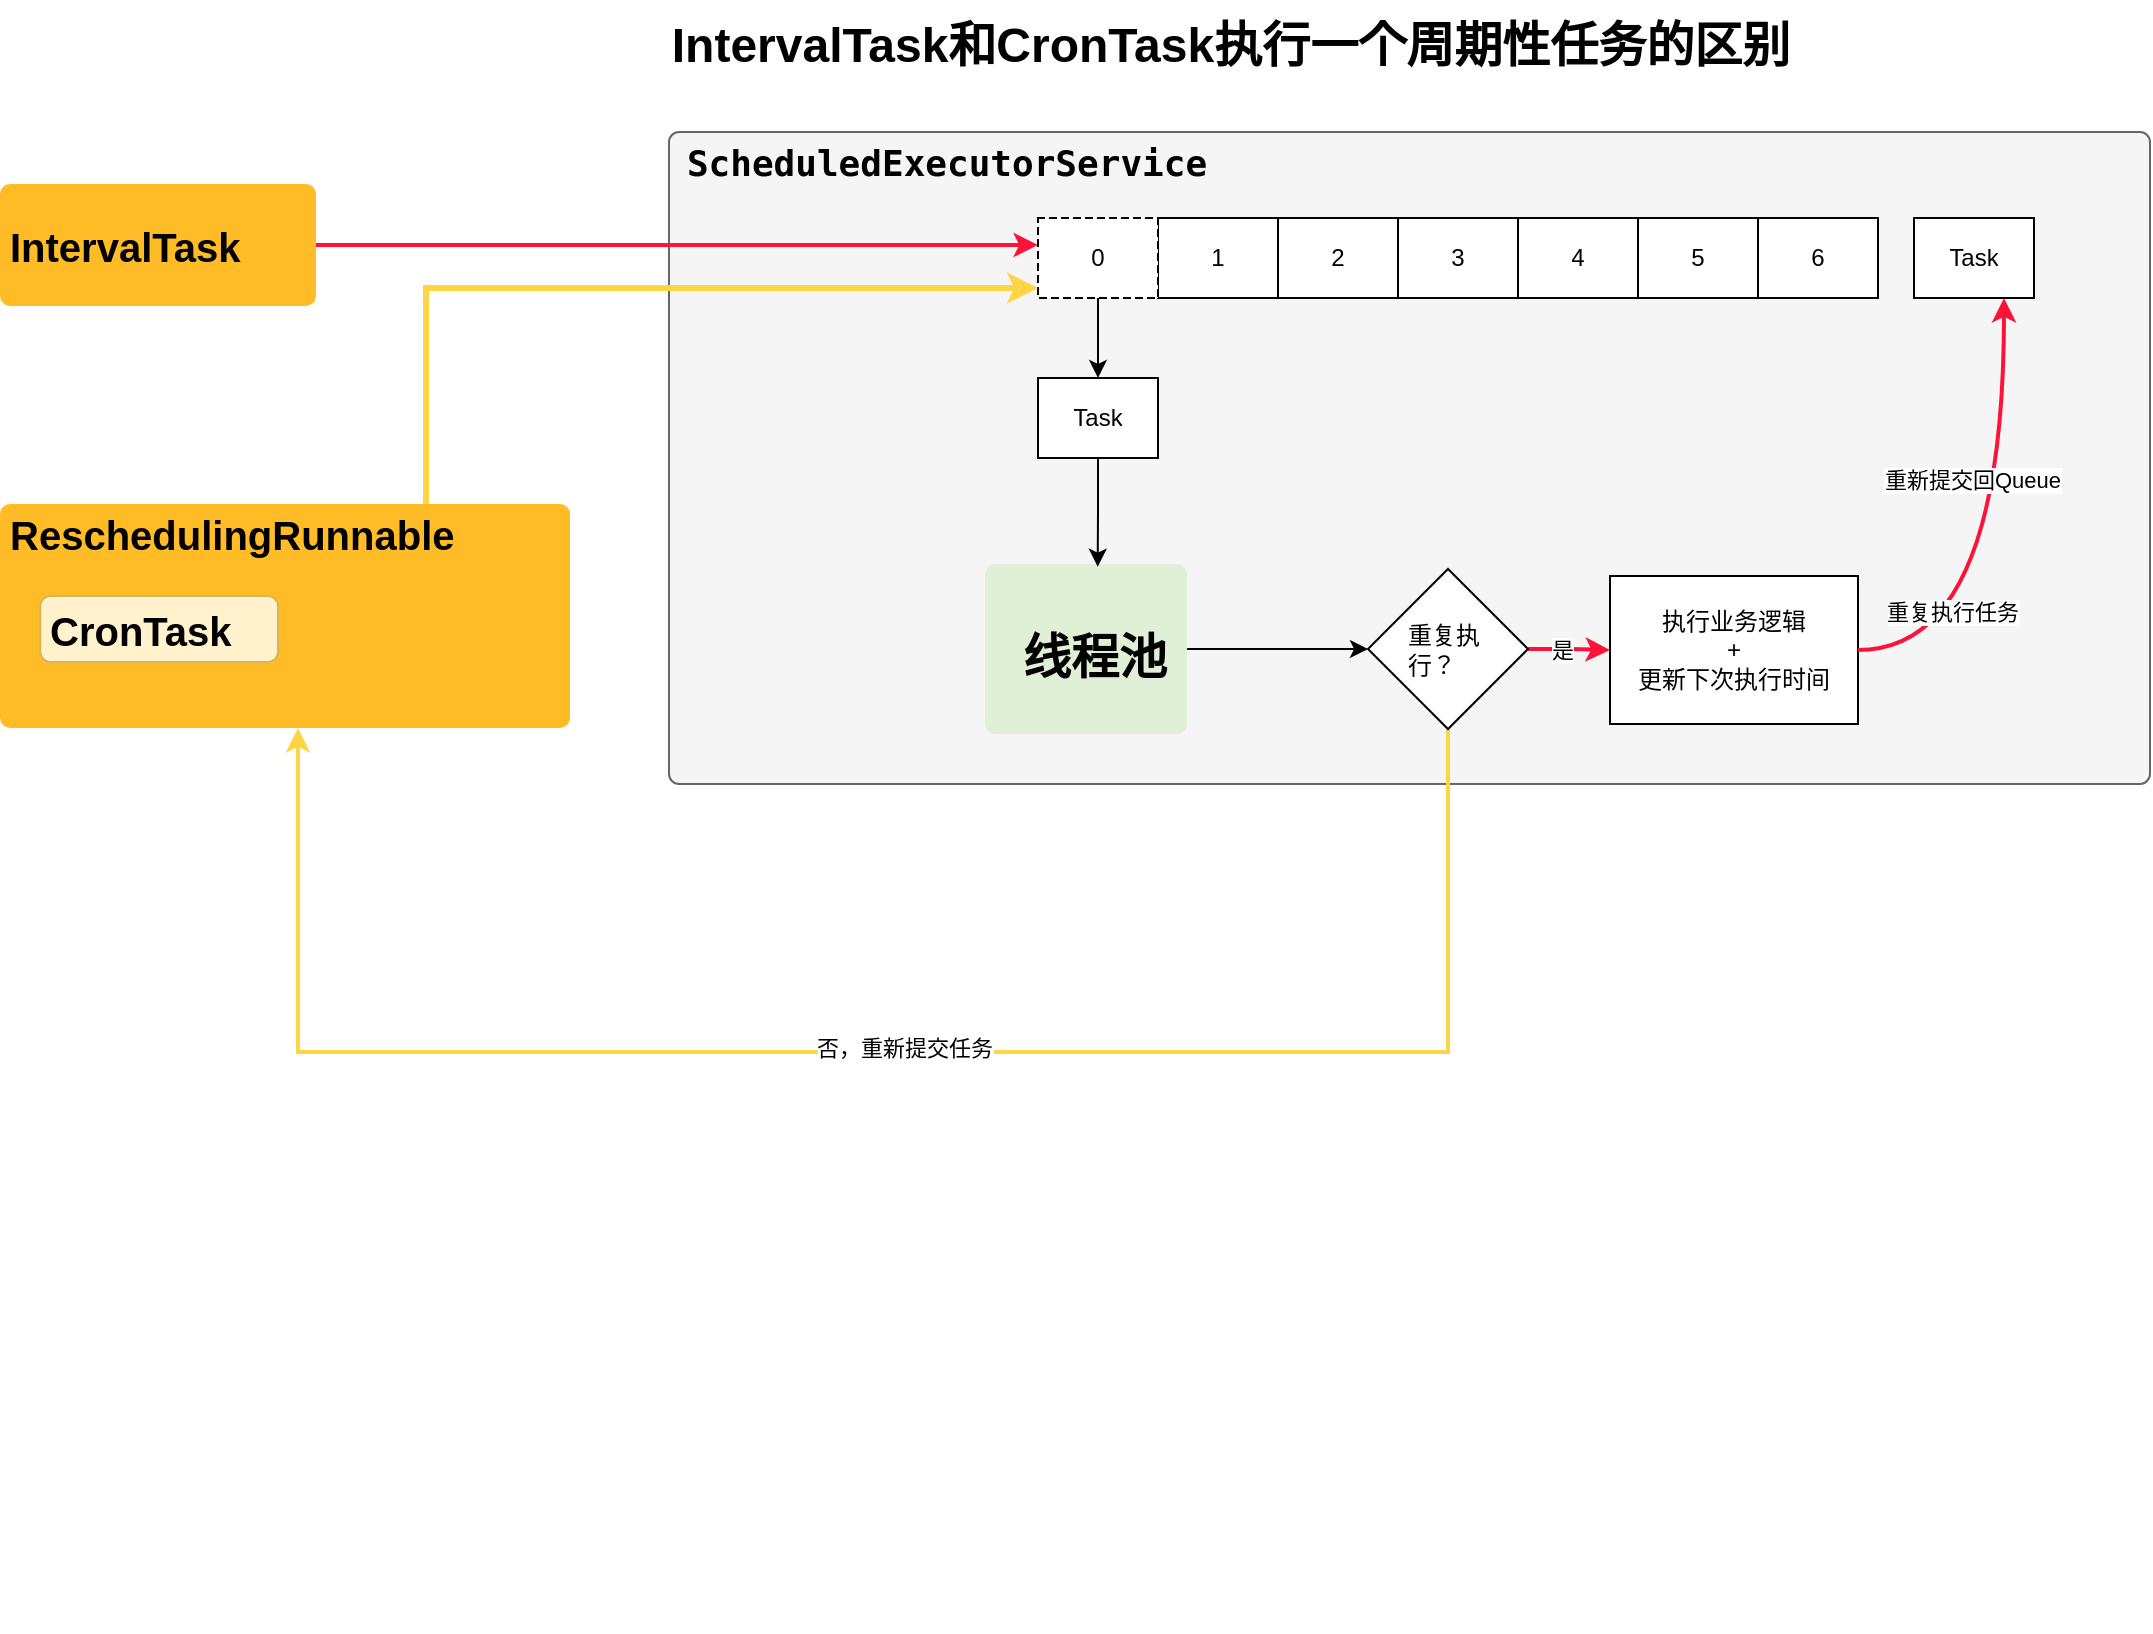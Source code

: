 <mxfile version="14.6.13" type="device"><diagram id="lseY-JlJCsXexi9266O1" name="第 1 页"><mxGraphModel dx="1186" dy="600" grid="0" gridSize="10" guides="1" tooltips="1" connect="1" arrows="1" fold="1" page="1" pageScale="1" pageWidth="1654" pageHeight="2336" math="0" shadow="0"><root><mxCell id="0"/><mxCell id="1" parent="0"/><mxCell id="8rKiFv2Lrn8OrQO-vnpK-212" value="" style="html=1;shadow=0;dashed=0;shape=mxgraph.bootstrap.rrect;rSize=5;strokeColor=#666666;strokeWidth=1;fillColor=#f5f5f5;fontColor=#333333;whiteSpace=wrap;align=left;verticalAlign=middle;spacingLeft=0;fontStyle=1;fontSize=14;spacing=5;flipH=0;" vertex="1" parent="1"><mxGeometry x="356.5" y="86" width="740.5" height="326" as="geometry"/></mxCell><mxCell id="8rKiFv2Lrn8OrQO-vnpK-39" value="IntervalTask和CronTask执行一个周期性任务的区别" style="text;strokeColor=none;fillColor=none;html=1;fontSize=24;fontStyle=1;verticalAlign=middle;align=center;" vertex="1" parent="1"><mxGeometry x="405" y="20" width="463" height="45" as="geometry"/></mxCell><mxCell id="8rKiFv2Lrn8OrQO-vnpK-223" style="edgeStyle=orthogonalEdgeStyle;rounded=0;orthogonalLoop=1;jettySize=auto;html=1;strokeWidth=2;strokeColor=#FF1239;" edge="1" parent="1" source="8rKiFv2Lrn8OrQO-vnpK-83" target="8rKiFv2Lrn8OrQO-vnpK-186"><mxGeometry relative="1" as="geometry"><Array as="points"><mxPoint x="451" y="143"/><mxPoint x="451" y="143"/></Array></mxGeometry></mxCell><mxCell id="8rKiFv2Lrn8OrQO-vnpK-83" value="&lt;span style=&quot;font-size: 20px; text-align: center;&quot;&gt;IntervalTask&lt;/span&gt;" style="html=1;shadow=0;dashed=0;shape=mxgraph.bootstrap.rrect;rSize=5;strokeColor=none;strokeWidth=1;fillColor=#FFBC26;fontColor=#000000;whiteSpace=wrap;align=left;verticalAlign=middle;spacingLeft=0;fontStyle=1;fontSize=20;spacing=5;flipH=0;" vertex="1" parent="1"><mxGeometry x="22" y="112" width="158" height="61" as="geometry"/></mxCell><mxCell id="8rKiFv2Lrn8OrQO-vnpK-124" value="&lt;pre style=&quot;background-color: #ffffff ; color: #080808 ; font-family: &amp;#34;jetbrains mono&amp;#34; , monospace ; font-size: 13.5pt&quot;&gt;&lt;br&gt;&lt;/pre&gt;" style="text;whiteSpace=wrap;html=1;" vertex="1" parent="1"><mxGeometry x="88" y="771" width="236" height="64" as="geometry"/></mxCell><mxCell id="8rKiFv2Lrn8OrQO-vnpK-127" value="" style="group;fontSize=17;" vertex="1" connectable="0" parent="1"><mxGeometry x="22" y="272" width="285" height="112" as="geometry"/></mxCell><mxCell id="8rKiFv2Lrn8OrQO-vnpK-125" value="&lt;div style=&quot;text-align: center ; font-size: 20px&quot;&gt;&lt;font style=&quot;font-size: 20px&quot;&gt;ReschedulingRunnable&lt;/font&gt;&lt;/div&gt;&lt;div style=&quot;text-align: center ; font-size: 20px&quot;&gt;&lt;span&gt;&lt;br&gt;&lt;/span&gt;&lt;/div&gt;&lt;div style=&quot;text-align: center&quot;&gt;&lt;span style=&quot;font-size: 24px&quot;&gt;&lt;br&gt;&lt;/span&gt;&lt;/div&gt;&lt;div style=&quot;text-align: center&quot;&gt;&lt;span style=&quot;font-size: 24px&quot;&gt;&lt;br&gt;&lt;/span&gt;&lt;/div&gt;" style="html=1;shadow=0;dashed=0;shape=mxgraph.bootstrap.rrect;rSize=5;strokeColor=none;strokeWidth=1;fillColor=#FFBC26;fontColor=#000000;whiteSpace=wrap;align=left;verticalAlign=middle;spacingLeft=0;fontStyle=1;fontSize=14;spacing=5;flipH=0;" vertex="1" parent="8rKiFv2Lrn8OrQO-vnpK-127"><mxGeometry width="285" height="112" as="geometry"/></mxCell><mxCell id="8rKiFv2Lrn8OrQO-vnpK-126" value="&lt;span style=&quot;text-align: center&quot;&gt;&lt;font style=&quot;font-size: 20px&quot;&gt;CronTask&lt;/font&gt;&lt;/span&gt;" style="html=1;shadow=0;dashed=0;shape=mxgraph.bootstrap.rrect;rSize=5;strokeColor=#d6b656;strokeWidth=1;fillColor=#fff2cc;whiteSpace=wrap;align=left;verticalAlign=middle;spacingLeft=0;fontStyle=1;fontSize=14;spacing=5;flipH=0;" vertex="1" parent="8rKiFv2Lrn8OrQO-vnpK-127"><mxGeometry x="20.15" y="46.03" width="118.85" height="32.97" as="geometry"/></mxCell><mxCell id="8rKiFv2Lrn8OrQO-vnpK-217" value="" style="edgeStyle=orthogonalEdgeStyle;rounded=0;orthogonalLoop=1;jettySize=auto;html=1;" edge="1" parent="1" source="8rKiFv2Lrn8OrQO-vnpK-166" target="8rKiFv2Lrn8OrQO-vnpK-216"><mxGeometry relative="1" as="geometry"/></mxCell><mxCell id="8rKiFv2Lrn8OrQO-vnpK-166" value="" style="html=1;shadow=0;dashed=0;shape=mxgraph.bootstrap.rrect;rSize=5;strokeColor=none;strokeWidth=1;fillColor=#E0F0D6;fontColor=#59B958;whiteSpace=wrap;align=left;verticalAlign=middle;spacing=20;" vertex="1" parent="1"><mxGeometry x="514.5" y="302" width="101" height="85" as="geometry"/></mxCell><mxCell id="8rKiFv2Lrn8OrQO-vnpK-170" value="" style="shape=table;html=1;whiteSpace=wrap;startSize=0;container=1;collapsible=0;childLayout=tableLayout;" vertex="1" parent="1"><mxGeometry x="601" y="129" width="360" height="40" as="geometry"/></mxCell><mxCell id="8rKiFv2Lrn8OrQO-vnpK-171" value="" style="shape=partialRectangle;html=1;whiteSpace=wrap;collapsible=0;dropTarget=0;pointerEvents=0;fillColor=none;top=0;left=0;bottom=0;right=0;points=[[0,0.5],[1,0.5]];portConstraint=eastwest;" vertex="1" parent="8rKiFv2Lrn8OrQO-vnpK-170"><mxGeometry width="360" height="40" as="geometry"/></mxCell><mxCell id="8rKiFv2Lrn8OrQO-vnpK-172" value="1" style="shape=partialRectangle;html=1;whiteSpace=wrap;connectable=0;overflow=hidden;fillColor=none;top=0;left=0;bottom=0;right=0;" vertex="1" parent="8rKiFv2Lrn8OrQO-vnpK-171"><mxGeometry width="60" height="40" as="geometry"/></mxCell><mxCell id="8rKiFv2Lrn8OrQO-vnpK-173" value="2" style="shape=partialRectangle;html=1;whiteSpace=wrap;connectable=0;overflow=hidden;fillColor=none;top=0;left=0;bottom=0;right=0;" vertex="1" parent="8rKiFv2Lrn8OrQO-vnpK-171"><mxGeometry x="60" width="60" height="40" as="geometry"/></mxCell><mxCell id="8rKiFv2Lrn8OrQO-vnpK-174" value="3" style="shape=partialRectangle;html=1;whiteSpace=wrap;connectable=0;overflow=hidden;fillColor=none;top=0;left=0;bottom=0;right=0;" vertex="1" parent="8rKiFv2Lrn8OrQO-vnpK-171"><mxGeometry x="120" width="60" height="40" as="geometry"/></mxCell><mxCell id="8rKiFv2Lrn8OrQO-vnpK-175" value="4" style="shape=partialRectangle;html=1;whiteSpace=wrap;connectable=0;overflow=hidden;fillColor=none;top=0;left=0;bottom=0;right=0;" vertex="1" parent="8rKiFv2Lrn8OrQO-vnpK-171"><mxGeometry x="180" width="60" height="40" as="geometry"/></mxCell><mxCell id="8rKiFv2Lrn8OrQO-vnpK-176" value="5" style="shape=partialRectangle;html=1;whiteSpace=wrap;connectable=0;overflow=hidden;fillColor=none;top=0;left=0;bottom=0;right=0;" vertex="1" parent="8rKiFv2Lrn8OrQO-vnpK-171"><mxGeometry x="240" width="60" height="40" as="geometry"/></mxCell><mxCell id="8rKiFv2Lrn8OrQO-vnpK-177" value="6" style="shape=partialRectangle;html=1;whiteSpace=wrap;connectable=0;overflow=hidden;fillColor=none;top=0;left=0;bottom=0;right=0;" vertex="1" parent="8rKiFv2Lrn8OrQO-vnpK-171"><mxGeometry x="300" width="60" height="40" as="geometry"/></mxCell><mxCell id="8rKiFv2Lrn8OrQO-vnpK-206" style="edgeStyle=orthogonalEdgeStyle;rounded=0;orthogonalLoop=1;jettySize=auto;html=1;entryX=0.558;entryY=0.016;entryDx=0;entryDy=0;entryPerimeter=0;" edge="1" parent="1" source="8rKiFv2Lrn8OrQO-vnpK-181" target="8rKiFv2Lrn8OrQO-vnpK-166"><mxGeometry relative="1" as="geometry"/></mxCell><mxCell id="8rKiFv2Lrn8OrQO-vnpK-181" value="" style="shape=table;html=1;whiteSpace=wrap;startSize=0;container=1;collapsible=0;childLayout=tableLayout;" vertex="1" parent="1"><mxGeometry x="541" y="209" width="60" height="40" as="geometry"/></mxCell><mxCell id="8rKiFv2Lrn8OrQO-vnpK-182" value="" style="shape=partialRectangle;html=1;whiteSpace=wrap;collapsible=0;dropTarget=0;pointerEvents=0;fillColor=none;top=0;left=0;bottom=0;right=0;points=[[0,0.5],[1,0.5]];portConstraint=eastwest;" vertex="1" parent="8rKiFv2Lrn8OrQO-vnpK-181"><mxGeometry width="60" height="40" as="geometry"/></mxCell><mxCell id="8rKiFv2Lrn8OrQO-vnpK-183" value="Task" style="shape=partialRectangle;html=1;whiteSpace=wrap;connectable=0;overflow=hidden;fillColor=none;top=0;left=0;bottom=0;right=0;" vertex="1" parent="8rKiFv2Lrn8OrQO-vnpK-182"><mxGeometry width="60" height="40" as="geometry"/></mxCell><mxCell id="8rKiFv2Lrn8OrQO-vnpK-184" style="edgeStyle=none;rounded=0;orthogonalLoop=1;jettySize=auto;html=1;" edge="1" parent="1" source="8rKiFv2Lrn8OrQO-vnpK-185" target="8rKiFv2Lrn8OrQO-vnpK-182"><mxGeometry relative="1" as="geometry"/></mxCell><mxCell id="8rKiFv2Lrn8OrQO-vnpK-185" value="" style="shape=table;html=1;whiteSpace=wrap;startSize=0;container=1;collapsible=0;childLayout=tableLayout;dashed=1;" vertex="1" parent="1"><mxGeometry x="541" y="129" width="60" height="40" as="geometry"/></mxCell><mxCell id="8rKiFv2Lrn8OrQO-vnpK-186" value="" style="shape=partialRectangle;html=1;whiteSpace=wrap;collapsible=0;dropTarget=0;pointerEvents=0;fillColor=none;top=0;left=0;bottom=0;right=0;points=[[0,0.5],[1,0.5]];portConstraint=eastwest;" vertex="1" parent="8rKiFv2Lrn8OrQO-vnpK-185"><mxGeometry width="60" height="40" as="geometry"/></mxCell><mxCell id="8rKiFv2Lrn8OrQO-vnpK-187" value="0" style="shape=partialRectangle;html=1;whiteSpace=wrap;connectable=0;overflow=hidden;fillColor=none;top=0;left=0;bottom=0;right=0;" vertex="1" parent="8rKiFv2Lrn8OrQO-vnpK-186"><mxGeometry width="60" height="40" as="geometry"/></mxCell><mxCell id="8rKiFv2Lrn8OrQO-vnpK-195" value="" style="shape=table;html=1;whiteSpace=wrap;startSize=0;container=1;collapsible=0;childLayout=tableLayout;" vertex="1" parent="1"><mxGeometry x="827" y="308" width="124" height="74" as="geometry"/></mxCell><mxCell id="8rKiFv2Lrn8OrQO-vnpK-196" value="" style="shape=partialRectangle;html=1;whiteSpace=wrap;collapsible=0;dropTarget=0;pointerEvents=0;fillColor=none;top=0;left=0;bottom=0;right=0;points=[[0,0.5],[1,0.5]];portConstraint=eastwest;" vertex="1" parent="8rKiFv2Lrn8OrQO-vnpK-195"><mxGeometry width="124" height="74" as="geometry"/></mxCell><mxCell id="8rKiFv2Lrn8OrQO-vnpK-197" value="执行业务逻辑&lt;br&gt;+&lt;br&gt;更新下次执行时间" style="shape=partialRectangle;html=1;whiteSpace=wrap;connectable=0;overflow=hidden;fillColor=none;top=0;left=0;bottom=0;right=0;" vertex="1" parent="8rKiFv2Lrn8OrQO-vnpK-196"><mxGeometry width="124" height="74" as="geometry"/></mxCell><mxCell id="8rKiFv2Lrn8OrQO-vnpK-198" style="edgeStyle=orthogonalEdgeStyle;curved=1;rounded=0;orthogonalLoop=1;jettySize=auto;html=1;entryX=0.75;entryY=1;entryDx=0;entryDy=0;entryPerimeter=0;strokeColor=#FF1239;strokeWidth=2;" edge="1" parent="1" source="8rKiFv2Lrn8OrQO-vnpK-196" target="8rKiFv2Lrn8OrQO-vnpK-202"><mxGeometry relative="1" as="geometry"><mxPoint x="1009" y="172" as="targetPoint"/></mxGeometry></mxCell><mxCell id="8rKiFv2Lrn8OrQO-vnpK-199" value="重新提交回Queue" style="edgeLabel;html=1;align=center;verticalAlign=middle;resizable=0;points=[];" vertex="1" connectable="0" parent="8rKiFv2Lrn8OrQO-vnpK-198"><mxGeometry x="0.27" y="16" relative="1" as="geometry"><mxPoint as="offset"/></mxGeometry></mxCell><mxCell id="8rKiFv2Lrn8OrQO-vnpK-200" value="重复执行任务" style="edgeLabel;html=1;align=center;verticalAlign=middle;resizable=0;points=[];" vertex="1" connectable="0" parent="8rKiFv2Lrn8OrQO-vnpK-198"><mxGeometry x="-0.622" y="19" relative="1" as="geometry"><mxPoint as="offset"/></mxGeometry></mxCell><mxCell id="8rKiFv2Lrn8OrQO-vnpK-201" value="" style="shape=table;html=1;whiteSpace=wrap;startSize=0;container=1;collapsible=0;childLayout=tableLayout;" vertex="1" parent="1"><mxGeometry x="979" y="129" width="60" height="40" as="geometry"/></mxCell><mxCell id="8rKiFv2Lrn8OrQO-vnpK-202" value="" style="shape=partialRectangle;html=1;whiteSpace=wrap;collapsible=0;dropTarget=0;pointerEvents=0;fillColor=none;top=0;left=0;bottom=0;right=0;points=[[0,0.5],[1,0.5]];portConstraint=eastwest;" vertex="1" parent="8rKiFv2Lrn8OrQO-vnpK-201"><mxGeometry width="60" height="40" as="geometry"/></mxCell><mxCell id="8rKiFv2Lrn8OrQO-vnpK-203" value="Task" style="shape=partialRectangle;html=1;whiteSpace=wrap;connectable=0;overflow=hidden;fillColor=none;top=0;left=0;bottom=0;right=0;" vertex="1" parent="8rKiFv2Lrn8OrQO-vnpK-202"><mxGeometry width="60" height="40" as="geometry"/></mxCell><mxCell id="8rKiFv2Lrn8OrQO-vnpK-204" value="线程池" style="text;strokeColor=none;fillColor=none;html=1;fontSize=24;fontStyle=1;verticalAlign=middle;align=center;" vertex="1" parent="1"><mxGeometry x="534" y="329" width="70" height="40" as="geometry"/></mxCell><mxCell id="8rKiFv2Lrn8OrQO-vnpK-218" style="edgeStyle=orthogonalEdgeStyle;rounded=0;orthogonalLoop=1;jettySize=auto;html=1;strokeWidth=2;strokeColor=#FF1239;" edge="1" parent="1" source="8rKiFv2Lrn8OrQO-vnpK-216" target="8rKiFv2Lrn8OrQO-vnpK-196"><mxGeometry relative="1" as="geometry"/></mxCell><mxCell id="8rKiFv2Lrn8OrQO-vnpK-219" value="是" style="edgeLabel;html=1;align=center;verticalAlign=middle;resizable=0;points=[];" vertex="1" connectable="0" parent="8rKiFv2Lrn8OrQO-vnpK-218"><mxGeometry x="-0.181" y="1" relative="1" as="geometry"><mxPoint y="1" as="offset"/></mxGeometry></mxCell><mxCell id="8rKiFv2Lrn8OrQO-vnpK-220" style="edgeStyle=orthogonalEdgeStyle;rounded=0;orthogonalLoop=1;jettySize=auto;html=1;strokeWidth=2;strokeColor=#FFD445;" edge="1" parent="1" source="8rKiFv2Lrn8OrQO-vnpK-216" target="8rKiFv2Lrn8OrQO-vnpK-125"><mxGeometry relative="1" as="geometry"><Array as="points"><mxPoint x="746" y="546"/><mxPoint x="171" y="546"/></Array></mxGeometry></mxCell><mxCell id="8rKiFv2Lrn8OrQO-vnpK-221" value="否，重新提交任务" style="edgeLabel;html=1;align=center;verticalAlign=middle;resizable=0;points=[];" vertex="1" connectable="0" parent="8rKiFv2Lrn8OrQO-vnpK-220"><mxGeometry x="-0.032" y="-2" relative="1" as="geometry"><mxPoint x="1" as="offset"/></mxGeometry></mxCell><mxCell id="8rKiFv2Lrn8OrQO-vnpK-216" value="重复执行？" style="rhombus;whiteSpace=wrap;html=1;shadow=0;dashed=0;align=left;strokeWidth=1;spacing=20;" vertex="1" parent="1"><mxGeometry x="706" y="304.5" width="80" height="80" as="geometry"/></mxCell><mxCell id="8rKiFv2Lrn8OrQO-vnpK-224" style="edgeStyle=orthogonalEdgeStyle;rounded=0;orthogonalLoop=1;jettySize=auto;html=1;strokeWidth=3;strokeColor=#FFD445;" edge="1" parent="1" source="8rKiFv2Lrn8OrQO-vnpK-125" target="8rKiFv2Lrn8OrQO-vnpK-186"><mxGeometry relative="1" as="geometry"><Array as="points"><mxPoint x="235" y="164"/></Array></mxGeometry></mxCell><mxCell id="8rKiFv2Lrn8OrQO-vnpK-226" value="&lt;pre style=&quot;color: rgb(8, 8, 8); font-family: &amp;quot;jetbrains mono&amp;quot;, monospace; font-size: 13.5pt;&quot;&gt;&lt;span style=&quot;color: #000000&quot;&gt;ScheduledExecutorService&lt;/span&gt;&lt;/pre&gt;" style="text;strokeColor=none;fillColor=none;html=1;fontSize=24;fontStyle=1;verticalAlign=middle;align=center;labelBackgroundColor=none;" vertex="1" parent="1"><mxGeometry x="263" y="78" width="463" height="45" as="geometry"/></mxCell></root></mxGraphModel></diagram></mxfile>